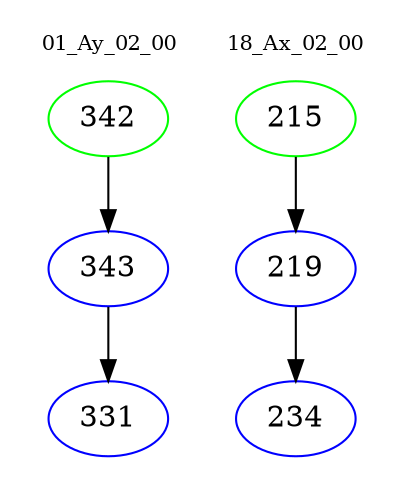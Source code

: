 digraph{
subgraph cluster_0 {
color = white
label = "01_Ay_02_00";
fontsize=10;
T0_342 [label="342", color="green"]
T0_342 -> T0_343 [color="black"]
T0_343 [label="343", color="blue"]
T0_343 -> T0_331 [color="black"]
T0_331 [label="331", color="blue"]
}
subgraph cluster_1 {
color = white
label = "18_Ax_02_00";
fontsize=10;
T1_215 [label="215", color="green"]
T1_215 -> T1_219 [color="black"]
T1_219 [label="219", color="blue"]
T1_219 -> T1_234 [color="black"]
T1_234 [label="234", color="blue"]
}
}

